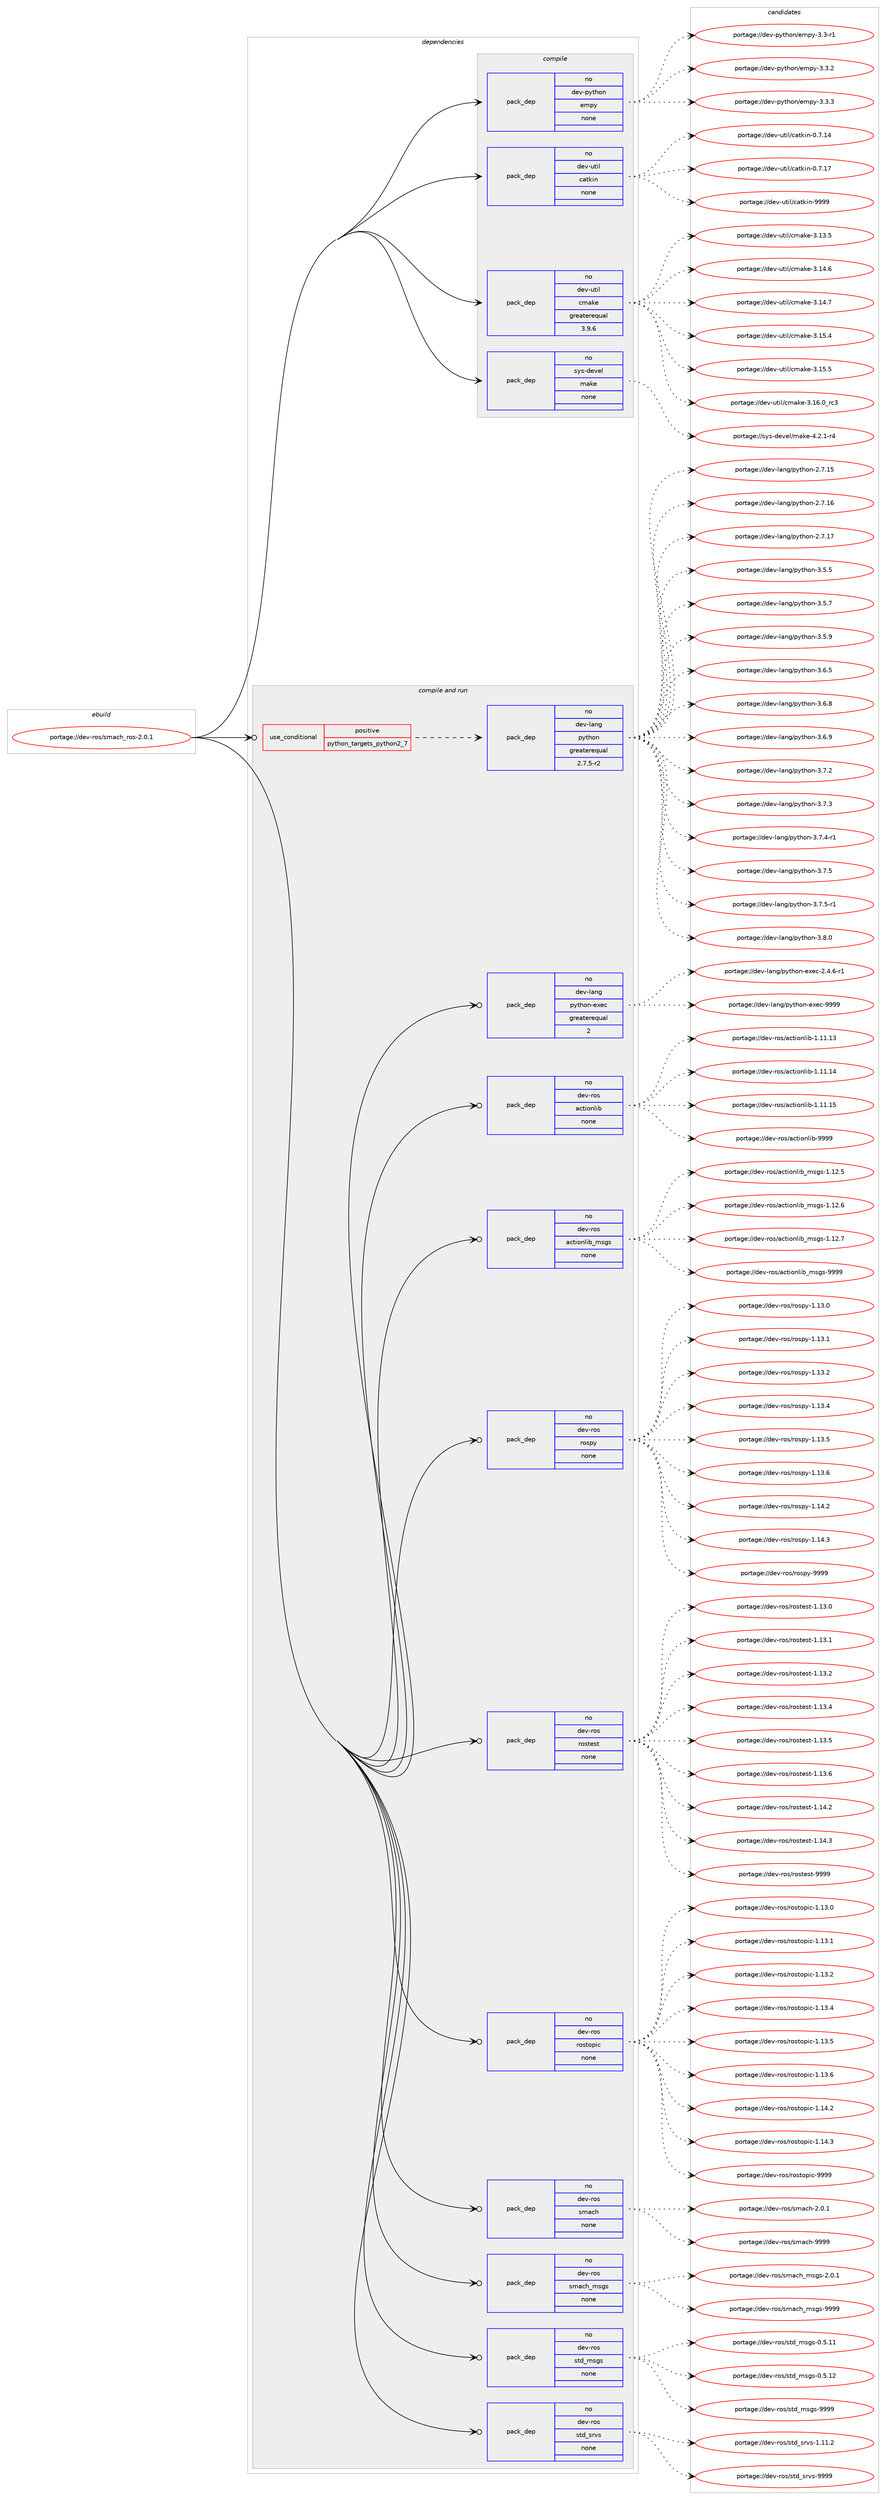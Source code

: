 digraph prolog {

# *************
# Graph options
# *************

newrank=true;
concentrate=true;
compound=true;
graph [rankdir=LR,fontname=Helvetica,fontsize=10,ranksep=1.5];#, ranksep=2.5, nodesep=0.2];
edge  [arrowhead=vee];
node  [fontname=Helvetica,fontsize=10];

# **********
# The ebuild
# **********

subgraph cluster_leftcol {
color=gray;
rank=same;
label=<<i>ebuild</i>>;
id [label="portage://dev-ros/smach_ros-2.0.1", color=red, width=4, href="../dev-ros/smach_ros-2.0.1.svg"];
}

# ****************
# The dependencies
# ****************

subgraph cluster_midcol {
color=gray;
label=<<i>dependencies</i>>;
subgraph cluster_compile {
fillcolor="#eeeeee";
style=filled;
label=<<i>compile</i>>;
subgraph pack154187 {
dependency202399 [label=<<TABLE BORDER="0" CELLBORDER="1" CELLSPACING="0" CELLPADDING="4" WIDTH="220"><TR><TD ROWSPAN="6" CELLPADDING="30">pack_dep</TD></TR><TR><TD WIDTH="110">no</TD></TR><TR><TD>dev-python</TD></TR><TR><TD>empy</TD></TR><TR><TD>none</TD></TR><TR><TD></TD></TR></TABLE>>, shape=none, color=blue];
}
id:e -> dependency202399:w [weight=20,style="solid",arrowhead="vee"];
subgraph pack154188 {
dependency202400 [label=<<TABLE BORDER="0" CELLBORDER="1" CELLSPACING="0" CELLPADDING="4" WIDTH="220"><TR><TD ROWSPAN="6" CELLPADDING="30">pack_dep</TD></TR><TR><TD WIDTH="110">no</TD></TR><TR><TD>dev-util</TD></TR><TR><TD>catkin</TD></TR><TR><TD>none</TD></TR><TR><TD></TD></TR></TABLE>>, shape=none, color=blue];
}
id:e -> dependency202400:w [weight=20,style="solid",arrowhead="vee"];
subgraph pack154189 {
dependency202401 [label=<<TABLE BORDER="0" CELLBORDER="1" CELLSPACING="0" CELLPADDING="4" WIDTH="220"><TR><TD ROWSPAN="6" CELLPADDING="30">pack_dep</TD></TR><TR><TD WIDTH="110">no</TD></TR><TR><TD>dev-util</TD></TR><TR><TD>cmake</TD></TR><TR><TD>greaterequal</TD></TR><TR><TD>3.9.6</TD></TR></TABLE>>, shape=none, color=blue];
}
id:e -> dependency202401:w [weight=20,style="solid",arrowhead="vee"];
subgraph pack154190 {
dependency202402 [label=<<TABLE BORDER="0" CELLBORDER="1" CELLSPACING="0" CELLPADDING="4" WIDTH="220"><TR><TD ROWSPAN="6" CELLPADDING="30">pack_dep</TD></TR><TR><TD WIDTH="110">no</TD></TR><TR><TD>sys-devel</TD></TR><TR><TD>make</TD></TR><TR><TD>none</TD></TR><TR><TD></TD></TR></TABLE>>, shape=none, color=blue];
}
id:e -> dependency202402:w [weight=20,style="solid",arrowhead="vee"];
}
subgraph cluster_compileandrun {
fillcolor="#eeeeee";
style=filled;
label=<<i>compile and run</i>>;
subgraph cond44784 {
dependency202403 [label=<<TABLE BORDER="0" CELLBORDER="1" CELLSPACING="0" CELLPADDING="4"><TR><TD ROWSPAN="3" CELLPADDING="10">use_conditional</TD></TR><TR><TD>positive</TD></TR><TR><TD>python_targets_python2_7</TD></TR></TABLE>>, shape=none, color=red];
subgraph pack154191 {
dependency202404 [label=<<TABLE BORDER="0" CELLBORDER="1" CELLSPACING="0" CELLPADDING="4" WIDTH="220"><TR><TD ROWSPAN="6" CELLPADDING="30">pack_dep</TD></TR><TR><TD WIDTH="110">no</TD></TR><TR><TD>dev-lang</TD></TR><TR><TD>python</TD></TR><TR><TD>greaterequal</TD></TR><TR><TD>2.7.5-r2</TD></TR></TABLE>>, shape=none, color=blue];
}
dependency202403:e -> dependency202404:w [weight=20,style="dashed",arrowhead="vee"];
}
id:e -> dependency202403:w [weight=20,style="solid",arrowhead="odotvee"];
subgraph pack154192 {
dependency202405 [label=<<TABLE BORDER="0" CELLBORDER="1" CELLSPACING="0" CELLPADDING="4" WIDTH="220"><TR><TD ROWSPAN="6" CELLPADDING="30">pack_dep</TD></TR><TR><TD WIDTH="110">no</TD></TR><TR><TD>dev-lang</TD></TR><TR><TD>python-exec</TD></TR><TR><TD>greaterequal</TD></TR><TR><TD>2</TD></TR></TABLE>>, shape=none, color=blue];
}
id:e -> dependency202405:w [weight=20,style="solid",arrowhead="odotvee"];
subgraph pack154193 {
dependency202406 [label=<<TABLE BORDER="0" CELLBORDER="1" CELLSPACING="0" CELLPADDING="4" WIDTH="220"><TR><TD ROWSPAN="6" CELLPADDING="30">pack_dep</TD></TR><TR><TD WIDTH="110">no</TD></TR><TR><TD>dev-ros</TD></TR><TR><TD>actionlib</TD></TR><TR><TD>none</TD></TR><TR><TD></TD></TR></TABLE>>, shape=none, color=blue];
}
id:e -> dependency202406:w [weight=20,style="solid",arrowhead="odotvee"];
subgraph pack154194 {
dependency202407 [label=<<TABLE BORDER="0" CELLBORDER="1" CELLSPACING="0" CELLPADDING="4" WIDTH="220"><TR><TD ROWSPAN="6" CELLPADDING="30">pack_dep</TD></TR><TR><TD WIDTH="110">no</TD></TR><TR><TD>dev-ros</TD></TR><TR><TD>actionlib_msgs</TD></TR><TR><TD>none</TD></TR><TR><TD></TD></TR></TABLE>>, shape=none, color=blue];
}
id:e -> dependency202407:w [weight=20,style="solid",arrowhead="odotvee"];
subgraph pack154195 {
dependency202408 [label=<<TABLE BORDER="0" CELLBORDER="1" CELLSPACING="0" CELLPADDING="4" WIDTH="220"><TR><TD ROWSPAN="6" CELLPADDING="30">pack_dep</TD></TR><TR><TD WIDTH="110">no</TD></TR><TR><TD>dev-ros</TD></TR><TR><TD>rospy</TD></TR><TR><TD>none</TD></TR><TR><TD></TD></TR></TABLE>>, shape=none, color=blue];
}
id:e -> dependency202408:w [weight=20,style="solid",arrowhead="odotvee"];
subgraph pack154196 {
dependency202409 [label=<<TABLE BORDER="0" CELLBORDER="1" CELLSPACING="0" CELLPADDING="4" WIDTH="220"><TR><TD ROWSPAN="6" CELLPADDING="30">pack_dep</TD></TR><TR><TD WIDTH="110">no</TD></TR><TR><TD>dev-ros</TD></TR><TR><TD>rostest</TD></TR><TR><TD>none</TD></TR><TR><TD></TD></TR></TABLE>>, shape=none, color=blue];
}
id:e -> dependency202409:w [weight=20,style="solid",arrowhead="odotvee"];
subgraph pack154197 {
dependency202410 [label=<<TABLE BORDER="0" CELLBORDER="1" CELLSPACING="0" CELLPADDING="4" WIDTH="220"><TR><TD ROWSPAN="6" CELLPADDING="30">pack_dep</TD></TR><TR><TD WIDTH="110">no</TD></TR><TR><TD>dev-ros</TD></TR><TR><TD>rostopic</TD></TR><TR><TD>none</TD></TR><TR><TD></TD></TR></TABLE>>, shape=none, color=blue];
}
id:e -> dependency202410:w [weight=20,style="solid",arrowhead="odotvee"];
subgraph pack154198 {
dependency202411 [label=<<TABLE BORDER="0" CELLBORDER="1" CELLSPACING="0" CELLPADDING="4" WIDTH="220"><TR><TD ROWSPAN="6" CELLPADDING="30">pack_dep</TD></TR><TR><TD WIDTH="110">no</TD></TR><TR><TD>dev-ros</TD></TR><TR><TD>smach</TD></TR><TR><TD>none</TD></TR><TR><TD></TD></TR></TABLE>>, shape=none, color=blue];
}
id:e -> dependency202411:w [weight=20,style="solid",arrowhead="odotvee"];
subgraph pack154199 {
dependency202412 [label=<<TABLE BORDER="0" CELLBORDER="1" CELLSPACING="0" CELLPADDING="4" WIDTH="220"><TR><TD ROWSPAN="6" CELLPADDING="30">pack_dep</TD></TR><TR><TD WIDTH="110">no</TD></TR><TR><TD>dev-ros</TD></TR><TR><TD>smach_msgs</TD></TR><TR><TD>none</TD></TR><TR><TD></TD></TR></TABLE>>, shape=none, color=blue];
}
id:e -> dependency202412:w [weight=20,style="solid",arrowhead="odotvee"];
subgraph pack154200 {
dependency202413 [label=<<TABLE BORDER="0" CELLBORDER="1" CELLSPACING="0" CELLPADDING="4" WIDTH="220"><TR><TD ROWSPAN="6" CELLPADDING="30">pack_dep</TD></TR><TR><TD WIDTH="110">no</TD></TR><TR><TD>dev-ros</TD></TR><TR><TD>std_msgs</TD></TR><TR><TD>none</TD></TR><TR><TD></TD></TR></TABLE>>, shape=none, color=blue];
}
id:e -> dependency202413:w [weight=20,style="solid",arrowhead="odotvee"];
subgraph pack154201 {
dependency202414 [label=<<TABLE BORDER="0" CELLBORDER="1" CELLSPACING="0" CELLPADDING="4" WIDTH="220"><TR><TD ROWSPAN="6" CELLPADDING="30">pack_dep</TD></TR><TR><TD WIDTH="110">no</TD></TR><TR><TD>dev-ros</TD></TR><TR><TD>std_srvs</TD></TR><TR><TD>none</TD></TR><TR><TD></TD></TR></TABLE>>, shape=none, color=blue];
}
id:e -> dependency202414:w [weight=20,style="solid",arrowhead="odotvee"];
}
subgraph cluster_run {
fillcolor="#eeeeee";
style=filled;
label=<<i>run</i>>;
}
}

# **************
# The candidates
# **************

subgraph cluster_choices {
rank=same;
color=gray;
label=<<i>candidates</i>>;

subgraph choice154187 {
color=black;
nodesep=1;
choiceportage1001011184511212111610411111047101109112121455146514511449 [label="portage://dev-python/empy-3.3-r1", color=red, width=4,href="../dev-python/empy-3.3-r1.svg"];
choiceportage1001011184511212111610411111047101109112121455146514650 [label="portage://dev-python/empy-3.3.2", color=red, width=4,href="../dev-python/empy-3.3.2.svg"];
choiceportage1001011184511212111610411111047101109112121455146514651 [label="portage://dev-python/empy-3.3.3", color=red, width=4,href="../dev-python/empy-3.3.3.svg"];
dependency202399:e -> choiceportage1001011184511212111610411111047101109112121455146514511449:w [style=dotted,weight="100"];
dependency202399:e -> choiceportage1001011184511212111610411111047101109112121455146514650:w [style=dotted,weight="100"];
dependency202399:e -> choiceportage1001011184511212111610411111047101109112121455146514651:w [style=dotted,weight="100"];
}
subgraph choice154188 {
color=black;
nodesep=1;
choiceportage1001011184511711610510847999711610710511045484655464952 [label="portage://dev-util/catkin-0.7.14", color=red, width=4,href="../dev-util/catkin-0.7.14.svg"];
choiceportage1001011184511711610510847999711610710511045484655464955 [label="portage://dev-util/catkin-0.7.17", color=red, width=4,href="../dev-util/catkin-0.7.17.svg"];
choiceportage100101118451171161051084799971161071051104557575757 [label="portage://dev-util/catkin-9999", color=red, width=4,href="../dev-util/catkin-9999.svg"];
dependency202400:e -> choiceportage1001011184511711610510847999711610710511045484655464952:w [style=dotted,weight="100"];
dependency202400:e -> choiceportage1001011184511711610510847999711610710511045484655464955:w [style=dotted,weight="100"];
dependency202400:e -> choiceportage100101118451171161051084799971161071051104557575757:w [style=dotted,weight="100"];
}
subgraph choice154189 {
color=black;
nodesep=1;
choiceportage1001011184511711610510847991099710710145514649514653 [label="portage://dev-util/cmake-3.13.5", color=red, width=4,href="../dev-util/cmake-3.13.5.svg"];
choiceportage1001011184511711610510847991099710710145514649524654 [label="portage://dev-util/cmake-3.14.6", color=red, width=4,href="../dev-util/cmake-3.14.6.svg"];
choiceportage1001011184511711610510847991099710710145514649524655 [label="portage://dev-util/cmake-3.14.7", color=red, width=4,href="../dev-util/cmake-3.14.7.svg"];
choiceportage1001011184511711610510847991099710710145514649534652 [label="portage://dev-util/cmake-3.15.4", color=red, width=4,href="../dev-util/cmake-3.15.4.svg"];
choiceportage1001011184511711610510847991099710710145514649534653 [label="portage://dev-util/cmake-3.15.5", color=red, width=4,href="../dev-util/cmake-3.15.5.svg"];
choiceportage1001011184511711610510847991099710710145514649544648951149951 [label="portage://dev-util/cmake-3.16.0_rc3", color=red, width=4,href="../dev-util/cmake-3.16.0_rc3.svg"];
dependency202401:e -> choiceportage1001011184511711610510847991099710710145514649514653:w [style=dotted,weight="100"];
dependency202401:e -> choiceportage1001011184511711610510847991099710710145514649524654:w [style=dotted,weight="100"];
dependency202401:e -> choiceportage1001011184511711610510847991099710710145514649524655:w [style=dotted,weight="100"];
dependency202401:e -> choiceportage1001011184511711610510847991099710710145514649534652:w [style=dotted,weight="100"];
dependency202401:e -> choiceportage1001011184511711610510847991099710710145514649534653:w [style=dotted,weight="100"];
dependency202401:e -> choiceportage1001011184511711610510847991099710710145514649544648951149951:w [style=dotted,weight="100"];
}
subgraph choice154190 {
color=black;
nodesep=1;
choiceportage1151211154510010111810110847109971071014552465046494511452 [label="portage://sys-devel/make-4.2.1-r4", color=red, width=4,href="../sys-devel/make-4.2.1-r4.svg"];
dependency202402:e -> choiceportage1151211154510010111810110847109971071014552465046494511452:w [style=dotted,weight="100"];
}
subgraph choice154191 {
color=black;
nodesep=1;
choiceportage10010111845108971101034711212111610411111045504655464953 [label="portage://dev-lang/python-2.7.15", color=red, width=4,href="../dev-lang/python-2.7.15.svg"];
choiceportage10010111845108971101034711212111610411111045504655464954 [label="portage://dev-lang/python-2.7.16", color=red, width=4,href="../dev-lang/python-2.7.16.svg"];
choiceportage10010111845108971101034711212111610411111045504655464955 [label="portage://dev-lang/python-2.7.17", color=red, width=4,href="../dev-lang/python-2.7.17.svg"];
choiceportage100101118451089711010347112121116104111110455146534653 [label="portage://dev-lang/python-3.5.5", color=red, width=4,href="../dev-lang/python-3.5.5.svg"];
choiceportage100101118451089711010347112121116104111110455146534655 [label="portage://dev-lang/python-3.5.7", color=red, width=4,href="../dev-lang/python-3.5.7.svg"];
choiceportage100101118451089711010347112121116104111110455146534657 [label="portage://dev-lang/python-3.5.9", color=red, width=4,href="../dev-lang/python-3.5.9.svg"];
choiceportage100101118451089711010347112121116104111110455146544653 [label="portage://dev-lang/python-3.6.5", color=red, width=4,href="../dev-lang/python-3.6.5.svg"];
choiceportage100101118451089711010347112121116104111110455146544656 [label="portage://dev-lang/python-3.6.8", color=red, width=4,href="../dev-lang/python-3.6.8.svg"];
choiceportage100101118451089711010347112121116104111110455146544657 [label="portage://dev-lang/python-3.6.9", color=red, width=4,href="../dev-lang/python-3.6.9.svg"];
choiceportage100101118451089711010347112121116104111110455146554650 [label="portage://dev-lang/python-3.7.2", color=red, width=4,href="../dev-lang/python-3.7.2.svg"];
choiceportage100101118451089711010347112121116104111110455146554651 [label="portage://dev-lang/python-3.7.3", color=red, width=4,href="../dev-lang/python-3.7.3.svg"];
choiceportage1001011184510897110103471121211161041111104551465546524511449 [label="portage://dev-lang/python-3.7.4-r1", color=red, width=4,href="../dev-lang/python-3.7.4-r1.svg"];
choiceportage100101118451089711010347112121116104111110455146554653 [label="portage://dev-lang/python-3.7.5", color=red, width=4,href="../dev-lang/python-3.7.5.svg"];
choiceportage1001011184510897110103471121211161041111104551465546534511449 [label="portage://dev-lang/python-3.7.5-r1", color=red, width=4,href="../dev-lang/python-3.7.5-r1.svg"];
choiceportage100101118451089711010347112121116104111110455146564648 [label="portage://dev-lang/python-3.8.0", color=red, width=4,href="../dev-lang/python-3.8.0.svg"];
dependency202404:e -> choiceportage10010111845108971101034711212111610411111045504655464953:w [style=dotted,weight="100"];
dependency202404:e -> choiceportage10010111845108971101034711212111610411111045504655464954:w [style=dotted,weight="100"];
dependency202404:e -> choiceportage10010111845108971101034711212111610411111045504655464955:w [style=dotted,weight="100"];
dependency202404:e -> choiceportage100101118451089711010347112121116104111110455146534653:w [style=dotted,weight="100"];
dependency202404:e -> choiceportage100101118451089711010347112121116104111110455146534655:w [style=dotted,weight="100"];
dependency202404:e -> choiceportage100101118451089711010347112121116104111110455146534657:w [style=dotted,weight="100"];
dependency202404:e -> choiceportage100101118451089711010347112121116104111110455146544653:w [style=dotted,weight="100"];
dependency202404:e -> choiceportage100101118451089711010347112121116104111110455146544656:w [style=dotted,weight="100"];
dependency202404:e -> choiceportage100101118451089711010347112121116104111110455146544657:w [style=dotted,weight="100"];
dependency202404:e -> choiceportage100101118451089711010347112121116104111110455146554650:w [style=dotted,weight="100"];
dependency202404:e -> choiceportage100101118451089711010347112121116104111110455146554651:w [style=dotted,weight="100"];
dependency202404:e -> choiceportage1001011184510897110103471121211161041111104551465546524511449:w [style=dotted,weight="100"];
dependency202404:e -> choiceportage100101118451089711010347112121116104111110455146554653:w [style=dotted,weight="100"];
dependency202404:e -> choiceportage1001011184510897110103471121211161041111104551465546534511449:w [style=dotted,weight="100"];
dependency202404:e -> choiceportage100101118451089711010347112121116104111110455146564648:w [style=dotted,weight="100"];
}
subgraph choice154192 {
color=black;
nodesep=1;
choiceportage10010111845108971101034711212111610411111045101120101994550465246544511449 [label="portage://dev-lang/python-exec-2.4.6-r1", color=red, width=4,href="../dev-lang/python-exec-2.4.6-r1.svg"];
choiceportage10010111845108971101034711212111610411111045101120101994557575757 [label="portage://dev-lang/python-exec-9999", color=red, width=4,href="../dev-lang/python-exec-9999.svg"];
dependency202405:e -> choiceportage10010111845108971101034711212111610411111045101120101994550465246544511449:w [style=dotted,weight="100"];
dependency202405:e -> choiceportage10010111845108971101034711212111610411111045101120101994557575757:w [style=dotted,weight="100"];
}
subgraph choice154193 {
color=black;
nodesep=1;
choiceportage10010111845114111115479799116105111110108105984549464949464951 [label="portage://dev-ros/actionlib-1.11.13", color=red, width=4,href="../dev-ros/actionlib-1.11.13.svg"];
choiceportage10010111845114111115479799116105111110108105984549464949464952 [label="portage://dev-ros/actionlib-1.11.14", color=red, width=4,href="../dev-ros/actionlib-1.11.14.svg"];
choiceportage10010111845114111115479799116105111110108105984549464949464953 [label="portage://dev-ros/actionlib-1.11.15", color=red, width=4,href="../dev-ros/actionlib-1.11.15.svg"];
choiceportage10010111845114111115479799116105111110108105984557575757 [label="portage://dev-ros/actionlib-9999", color=red, width=4,href="../dev-ros/actionlib-9999.svg"];
dependency202406:e -> choiceportage10010111845114111115479799116105111110108105984549464949464951:w [style=dotted,weight="100"];
dependency202406:e -> choiceportage10010111845114111115479799116105111110108105984549464949464952:w [style=dotted,weight="100"];
dependency202406:e -> choiceportage10010111845114111115479799116105111110108105984549464949464953:w [style=dotted,weight="100"];
dependency202406:e -> choiceportage10010111845114111115479799116105111110108105984557575757:w [style=dotted,weight="100"];
}
subgraph choice154194 {
color=black;
nodesep=1;
choiceportage10010111845114111115479799116105111110108105989510911510311545494649504653 [label="portage://dev-ros/actionlib_msgs-1.12.5", color=red, width=4,href="../dev-ros/actionlib_msgs-1.12.5.svg"];
choiceportage10010111845114111115479799116105111110108105989510911510311545494649504654 [label="portage://dev-ros/actionlib_msgs-1.12.6", color=red, width=4,href="../dev-ros/actionlib_msgs-1.12.6.svg"];
choiceportage10010111845114111115479799116105111110108105989510911510311545494649504655 [label="portage://dev-ros/actionlib_msgs-1.12.7", color=red, width=4,href="../dev-ros/actionlib_msgs-1.12.7.svg"];
choiceportage1001011184511411111547979911610511111010810598951091151031154557575757 [label="portage://dev-ros/actionlib_msgs-9999", color=red, width=4,href="../dev-ros/actionlib_msgs-9999.svg"];
dependency202407:e -> choiceportage10010111845114111115479799116105111110108105989510911510311545494649504653:w [style=dotted,weight="100"];
dependency202407:e -> choiceportage10010111845114111115479799116105111110108105989510911510311545494649504654:w [style=dotted,weight="100"];
dependency202407:e -> choiceportage10010111845114111115479799116105111110108105989510911510311545494649504655:w [style=dotted,weight="100"];
dependency202407:e -> choiceportage1001011184511411111547979911610511111010810598951091151031154557575757:w [style=dotted,weight="100"];
}
subgraph choice154195 {
color=black;
nodesep=1;
choiceportage100101118451141111154711411111511212145494649514648 [label="portage://dev-ros/rospy-1.13.0", color=red, width=4,href="../dev-ros/rospy-1.13.0.svg"];
choiceportage100101118451141111154711411111511212145494649514649 [label="portage://dev-ros/rospy-1.13.1", color=red, width=4,href="../dev-ros/rospy-1.13.1.svg"];
choiceportage100101118451141111154711411111511212145494649514650 [label="portage://dev-ros/rospy-1.13.2", color=red, width=4,href="../dev-ros/rospy-1.13.2.svg"];
choiceportage100101118451141111154711411111511212145494649514652 [label="portage://dev-ros/rospy-1.13.4", color=red, width=4,href="../dev-ros/rospy-1.13.4.svg"];
choiceportage100101118451141111154711411111511212145494649514653 [label="portage://dev-ros/rospy-1.13.5", color=red, width=4,href="../dev-ros/rospy-1.13.5.svg"];
choiceportage100101118451141111154711411111511212145494649514654 [label="portage://dev-ros/rospy-1.13.6", color=red, width=4,href="../dev-ros/rospy-1.13.6.svg"];
choiceportage100101118451141111154711411111511212145494649524650 [label="portage://dev-ros/rospy-1.14.2", color=red, width=4,href="../dev-ros/rospy-1.14.2.svg"];
choiceportage100101118451141111154711411111511212145494649524651 [label="portage://dev-ros/rospy-1.14.3", color=red, width=4,href="../dev-ros/rospy-1.14.3.svg"];
choiceportage10010111845114111115471141111151121214557575757 [label="portage://dev-ros/rospy-9999", color=red, width=4,href="../dev-ros/rospy-9999.svg"];
dependency202408:e -> choiceportage100101118451141111154711411111511212145494649514648:w [style=dotted,weight="100"];
dependency202408:e -> choiceportage100101118451141111154711411111511212145494649514649:w [style=dotted,weight="100"];
dependency202408:e -> choiceportage100101118451141111154711411111511212145494649514650:w [style=dotted,weight="100"];
dependency202408:e -> choiceportage100101118451141111154711411111511212145494649514652:w [style=dotted,weight="100"];
dependency202408:e -> choiceportage100101118451141111154711411111511212145494649514653:w [style=dotted,weight="100"];
dependency202408:e -> choiceportage100101118451141111154711411111511212145494649514654:w [style=dotted,weight="100"];
dependency202408:e -> choiceportage100101118451141111154711411111511212145494649524650:w [style=dotted,weight="100"];
dependency202408:e -> choiceportage100101118451141111154711411111511212145494649524651:w [style=dotted,weight="100"];
dependency202408:e -> choiceportage10010111845114111115471141111151121214557575757:w [style=dotted,weight="100"];
}
subgraph choice154196 {
color=black;
nodesep=1;
choiceportage100101118451141111154711411111511610111511645494649514648 [label="portage://dev-ros/rostest-1.13.0", color=red, width=4,href="../dev-ros/rostest-1.13.0.svg"];
choiceportage100101118451141111154711411111511610111511645494649514649 [label="portage://dev-ros/rostest-1.13.1", color=red, width=4,href="../dev-ros/rostest-1.13.1.svg"];
choiceportage100101118451141111154711411111511610111511645494649514650 [label="portage://dev-ros/rostest-1.13.2", color=red, width=4,href="../dev-ros/rostest-1.13.2.svg"];
choiceportage100101118451141111154711411111511610111511645494649514652 [label="portage://dev-ros/rostest-1.13.4", color=red, width=4,href="../dev-ros/rostest-1.13.4.svg"];
choiceportage100101118451141111154711411111511610111511645494649514653 [label="portage://dev-ros/rostest-1.13.5", color=red, width=4,href="../dev-ros/rostest-1.13.5.svg"];
choiceportage100101118451141111154711411111511610111511645494649514654 [label="portage://dev-ros/rostest-1.13.6", color=red, width=4,href="../dev-ros/rostest-1.13.6.svg"];
choiceportage100101118451141111154711411111511610111511645494649524650 [label="portage://dev-ros/rostest-1.14.2", color=red, width=4,href="../dev-ros/rostest-1.14.2.svg"];
choiceportage100101118451141111154711411111511610111511645494649524651 [label="portage://dev-ros/rostest-1.14.3", color=red, width=4,href="../dev-ros/rostest-1.14.3.svg"];
choiceportage10010111845114111115471141111151161011151164557575757 [label="portage://dev-ros/rostest-9999", color=red, width=4,href="../dev-ros/rostest-9999.svg"];
dependency202409:e -> choiceportage100101118451141111154711411111511610111511645494649514648:w [style=dotted,weight="100"];
dependency202409:e -> choiceportage100101118451141111154711411111511610111511645494649514649:w [style=dotted,weight="100"];
dependency202409:e -> choiceportage100101118451141111154711411111511610111511645494649514650:w [style=dotted,weight="100"];
dependency202409:e -> choiceportage100101118451141111154711411111511610111511645494649514652:w [style=dotted,weight="100"];
dependency202409:e -> choiceportage100101118451141111154711411111511610111511645494649514653:w [style=dotted,weight="100"];
dependency202409:e -> choiceportage100101118451141111154711411111511610111511645494649514654:w [style=dotted,weight="100"];
dependency202409:e -> choiceportage100101118451141111154711411111511610111511645494649524650:w [style=dotted,weight="100"];
dependency202409:e -> choiceportage100101118451141111154711411111511610111511645494649524651:w [style=dotted,weight="100"];
dependency202409:e -> choiceportage10010111845114111115471141111151161011151164557575757:w [style=dotted,weight="100"];
}
subgraph choice154197 {
color=black;
nodesep=1;
choiceportage10010111845114111115471141111151161111121059945494649514648 [label="portage://dev-ros/rostopic-1.13.0", color=red, width=4,href="../dev-ros/rostopic-1.13.0.svg"];
choiceportage10010111845114111115471141111151161111121059945494649514649 [label="portage://dev-ros/rostopic-1.13.1", color=red, width=4,href="../dev-ros/rostopic-1.13.1.svg"];
choiceportage10010111845114111115471141111151161111121059945494649514650 [label="portage://dev-ros/rostopic-1.13.2", color=red, width=4,href="../dev-ros/rostopic-1.13.2.svg"];
choiceportage10010111845114111115471141111151161111121059945494649514652 [label="portage://dev-ros/rostopic-1.13.4", color=red, width=4,href="../dev-ros/rostopic-1.13.4.svg"];
choiceportage10010111845114111115471141111151161111121059945494649514653 [label="portage://dev-ros/rostopic-1.13.5", color=red, width=4,href="../dev-ros/rostopic-1.13.5.svg"];
choiceportage10010111845114111115471141111151161111121059945494649514654 [label="portage://dev-ros/rostopic-1.13.6", color=red, width=4,href="../dev-ros/rostopic-1.13.6.svg"];
choiceportage10010111845114111115471141111151161111121059945494649524650 [label="portage://dev-ros/rostopic-1.14.2", color=red, width=4,href="../dev-ros/rostopic-1.14.2.svg"];
choiceportage10010111845114111115471141111151161111121059945494649524651 [label="portage://dev-ros/rostopic-1.14.3", color=red, width=4,href="../dev-ros/rostopic-1.14.3.svg"];
choiceportage1001011184511411111547114111115116111112105994557575757 [label="portage://dev-ros/rostopic-9999", color=red, width=4,href="../dev-ros/rostopic-9999.svg"];
dependency202410:e -> choiceportage10010111845114111115471141111151161111121059945494649514648:w [style=dotted,weight="100"];
dependency202410:e -> choiceportage10010111845114111115471141111151161111121059945494649514649:w [style=dotted,weight="100"];
dependency202410:e -> choiceportage10010111845114111115471141111151161111121059945494649514650:w [style=dotted,weight="100"];
dependency202410:e -> choiceportage10010111845114111115471141111151161111121059945494649514652:w [style=dotted,weight="100"];
dependency202410:e -> choiceportage10010111845114111115471141111151161111121059945494649514653:w [style=dotted,weight="100"];
dependency202410:e -> choiceportage10010111845114111115471141111151161111121059945494649514654:w [style=dotted,weight="100"];
dependency202410:e -> choiceportage10010111845114111115471141111151161111121059945494649524650:w [style=dotted,weight="100"];
dependency202410:e -> choiceportage10010111845114111115471141111151161111121059945494649524651:w [style=dotted,weight="100"];
dependency202410:e -> choiceportage1001011184511411111547114111115116111112105994557575757:w [style=dotted,weight="100"];
}
subgraph choice154198 {
color=black;
nodesep=1;
choiceportage10010111845114111115471151099799104455046484649 [label="portage://dev-ros/smach-2.0.1", color=red, width=4,href="../dev-ros/smach-2.0.1.svg"];
choiceportage100101118451141111154711510997991044557575757 [label="portage://dev-ros/smach-9999", color=red, width=4,href="../dev-ros/smach-9999.svg"];
dependency202411:e -> choiceportage10010111845114111115471151099799104455046484649:w [style=dotted,weight="100"];
dependency202411:e -> choiceportage100101118451141111154711510997991044557575757:w [style=dotted,weight="100"];
}
subgraph choice154199 {
color=black;
nodesep=1;
choiceportage1001011184511411111547115109979910495109115103115455046484649 [label="portage://dev-ros/smach_msgs-2.0.1", color=red, width=4,href="../dev-ros/smach_msgs-2.0.1.svg"];
choiceportage10010111845114111115471151099799104951091151031154557575757 [label="portage://dev-ros/smach_msgs-9999", color=red, width=4,href="../dev-ros/smach_msgs-9999.svg"];
dependency202412:e -> choiceportage1001011184511411111547115109979910495109115103115455046484649:w [style=dotted,weight="100"];
dependency202412:e -> choiceportage10010111845114111115471151099799104951091151031154557575757:w [style=dotted,weight="100"];
}
subgraph choice154200 {
color=black;
nodesep=1;
choiceportage10010111845114111115471151161009510911510311545484653464949 [label="portage://dev-ros/std_msgs-0.5.11", color=red, width=4,href="../dev-ros/std_msgs-0.5.11.svg"];
choiceportage10010111845114111115471151161009510911510311545484653464950 [label="portage://dev-ros/std_msgs-0.5.12", color=red, width=4,href="../dev-ros/std_msgs-0.5.12.svg"];
choiceportage1001011184511411111547115116100951091151031154557575757 [label="portage://dev-ros/std_msgs-9999", color=red, width=4,href="../dev-ros/std_msgs-9999.svg"];
dependency202413:e -> choiceportage10010111845114111115471151161009510911510311545484653464949:w [style=dotted,weight="100"];
dependency202413:e -> choiceportage10010111845114111115471151161009510911510311545484653464950:w [style=dotted,weight="100"];
dependency202413:e -> choiceportage1001011184511411111547115116100951091151031154557575757:w [style=dotted,weight="100"];
}
subgraph choice154201 {
color=black;
nodesep=1;
choiceportage10010111845114111115471151161009511511411811545494649494650 [label="portage://dev-ros/std_srvs-1.11.2", color=red, width=4,href="../dev-ros/std_srvs-1.11.2.svg"];
choiceportage1001011184511411111547115116100951151141181154557575757 [label="portage://dev-ros/std_srvs-9999", color=red, width=4,href="../dev-ros/std_srvs-9999.svg"];
dependency202414:e -> choiceportage10010111845114111115471151161009511511411811545494649494650:w [style=dotted,weight="100"];
dependency202414:e -> choiceportage1001011184511411111547115116100951151141181154557575757:w [style=dotted,weight="100"];
}
}

}
